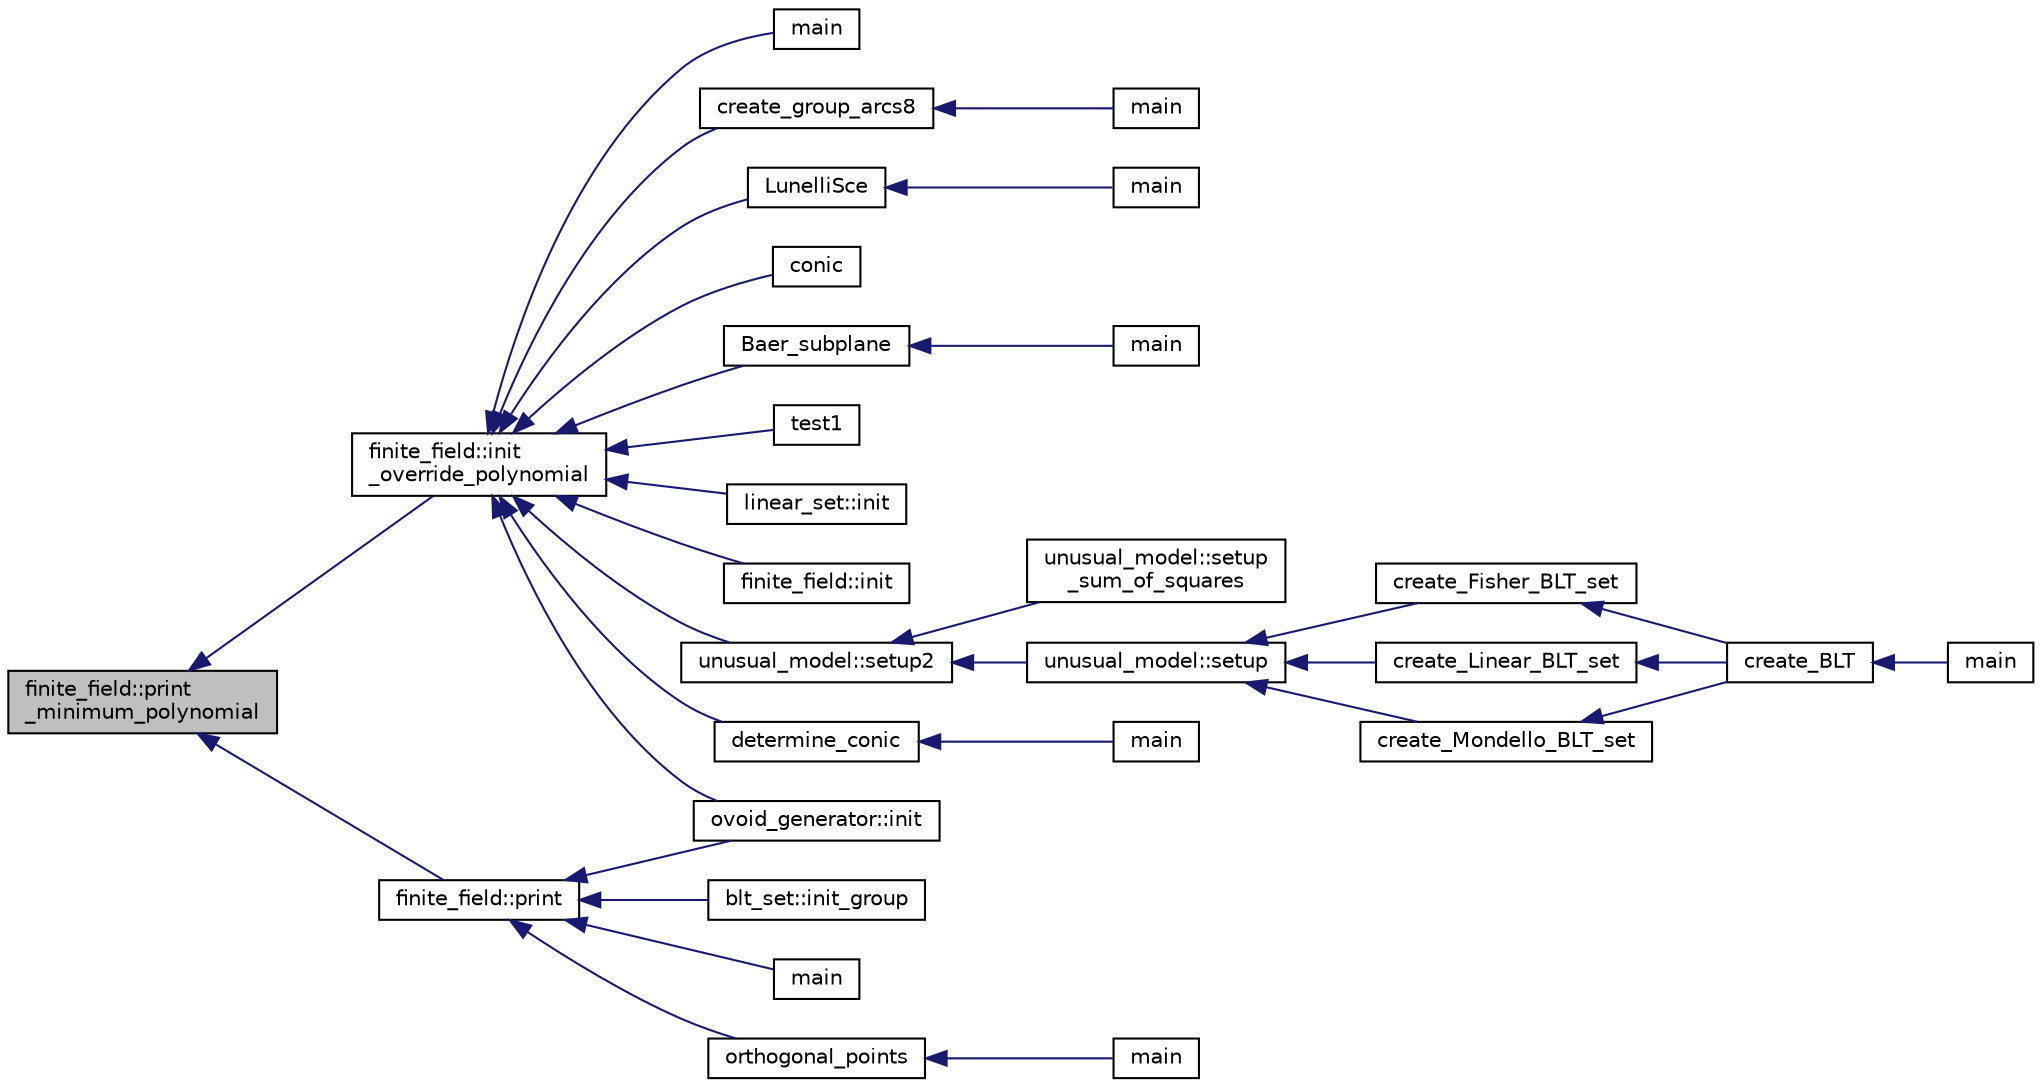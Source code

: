 digraph "finite_field::print_minimum_polynomial"
{
  edge [fontname="Helvetica",fontsize="10",labelfontname="Helvetica",labelfontsize="10"];
  node [fontname="Helvetica",fontsize="10",shape=record];
  rankdir="LR";
  Node16494 [label="finite_field::print\l_minimum_polynomial",height=0.2,width=0.4,color="black", fillcolor="grey75", style="filled", fontcolor="black"];
  Node16494 -> Node16495 [dir="back",color="midnightblue",fontsize="10",style="solid",fontname="Helvetica"];
  Node16495 [label="finite_field::init\l_override_polynomial",height=0.2,width=0.4,color="black", fillcolor="white", style="filled",URL="$df/d5a/classfinite__field.html#a39a40b052f326a05c5a1e6b13572f3e5"];
  Node16495 -> Node16496 [dir="back",color="midnightblue",fontsize="10",style="solid",fontname="Helvetica"];
  Node16496 [label="main",height=0.2,width=0.4,color="black", fillcolor="white", style="filled",URL="$d2/d11/codes_8h.html#a217dbf8b442f20279ea00b898af96f52"];
  Node16495 -> Node16497 [dir="back",color="midnightblue",fontsize="10",style="solid",fontname="Helvetica"];
  Node16497 [label="create_group_arcs8",height=0.2,width=0.4,color="black", fillcolor="white", style="filled",URL="$d1/d9e/create__group_8_c.html#a9928eebe07667a19d9ac9409e0c9702c"];
  Node16497 -> Node16498 [dir="back",color="midnightblue",fontsize="10",style="solid",fontname="Helvetica"];
  Node16498 [label="main",height=0.2,width=0.4,color="black", fillcolor="white", style="filled",URL="$d1/d9e/create__group_8_c.html#a217dbf8b442f20279ea00b898af96f52"];
  Node16495 -> Node16499 [dir="back",color="midnightblue",fontsize="10",style="solid",fontname="Helvetica"];
  Node16499 [label="LunelliSce",height=0.2,width=0.4,color="black", fillcolor="white", style="filled",URL="$d4/de8/conic_8_c.html#aff3f16a42ec8b9efa78fc209b8ab5452"];
  Node16499 -> Node16500 [dir="back",color="midnightblue",fontsize="10",style="solid",fontname="Helvetica"];
  Node16500 [label="main",height=0.2,width=0.4,color="black", fillcolor="white", style="filled",URL="$db/d67/test__hyperoval_8_c.html#a3c04138a5bfe5d72780bb7e82a18e627"];
  Node16495 -> Node16501 [dir="back",color="midnightblue",fontsize="10",style="solid",fontname="Helvetica"];
  Node16501 [label="conic",height=0.2,width=0.4,color="black", fillcolor="white", style="filled",URL="$d4/de8/conic_8_c.html#a96def9474b981a9d5831a9b48d85d652"];
  Node16495 -> Node16502 [dir="back",color="midnightblue",fontsize="10",style="solid",fontname="Helvetica"];
  Node16502 [label="ovoid_generator::init",height=0.2,width=0.4,color="black", fillcolor="white", style="filled",URL="$d3/daf/classovoid__generator.html#a44d90a4751554076f432f35089a964c2"];
  Node16495 -> Node16503 [dir="back",color="midnightblue",fontsize="10",style="solid",fontname="Helvetica"];
  Node16503 [label="Baer_subplane",height=0.2,width=0.4,color="black", fillcolor="white", style="filled",URL="$d7/d86/baer__subplane_8_c.html#a96de72c7f68c8230d5c55b7155ca1430"];
  Node16503 -> Node16504 [dir="back",color="midnightblue",fontsize="10",style="solid",fontname="Helvetica"];
  Node16504 [label="main",height=0.2,width=0.4,color="black", fillcolor="white", style="filled",URL="$d7/d86/baer__subplane_8_c.html#a3c04138a5bfe5d72780bb7e82a18e627"];
  Node16495 -> Node16505 [dir="back",color="midnightblue",fontsize="10",style="solid",fontname="Helvetica"];
  Node16505 [label="test1",height=0.2,width=0.4,color="black", fillcolor="white", style="filled",URL="$d9/db0/factor__space_8_c.html#ae2a201e46836d85cb2c5579a837b641a"];
  Node16495 -> Node16506 [dir="back",color="midnightblue",fontsize="10",style="solid",fontname="Helvetica"];
  Node16506 [label="linear_set::init",height=0.2,width=0.4,color="black", fillcolor="white", style="filled",URL="$dd/d86/classlinear__set.html#a7ab24e84423749047d5465cb15505475"];
  Node16495 -> Node16507 [dir="back",color="midnightblue",fontsize="10",style="solid",fontname="Helvetica"];
  Node16507 [label="finite_field::init",height=0.2,width=0.4,color="black", fillcolor="white", style="filled",URL="$df/d5a/classfinite__field.html#af3a64c2b33179e383025e071514bb9cd"];
  Node16495 -> Node16508 [dir="back",color="midnightblue",fontsize="10",style="solid",fontname="Helvetica"];
  Node16508 [label="unusual_model::setup2",height=0.2,width=0.4,color="black", fillcolor="white", style="filled",URL="$dc/d50/classunusual__model.html#a00f7da705c24f863338828447abf7aae"];
  Node16508 -> Node16509 [dir="back",color="midnightblue",fontsize="10",style="solid",fontname="Helvetica"];
  Node16509 [label="unusual_model::setup\l_sum_of_squares",height=0.2,width=0.4,color="black", fillcolor="white", style="filled",URL="$dc/d50/classunusual__model.html#ab330b51451b34a5291ee5707ef725eff"];
  Node16508 -> Node16510 [dir="back",color="midnightblue",fontsize="10",style="solid",fontname="Helvetica"];
  Node16510 [label="unusual_model::setup",height=0.2,width=0.4,color="black", fillcolor="white", style="filled",URL="$dc/d50/classunusual__model.html#adb517fd342dd2ed2d0cc117211ac1c0d"];
  Node16510 -> Node16511 [dir="back",color="midnightblue",fontsize="10",style="solid",fontname="Helvetica"];
  Node16511 [label="create_Fisher_BLT_set",height=0.2,width=0.4,color="black", fillcolor="white", style="filled",URL="$d4/d67/geometry_8h.html#ad970fc96c238a422a64338691f8b91cc"];
  Node16511 -> Node16512 [dir="back",color="midnightblue",fontsize="10",style="solid",fontname="Helvetica"];
  Node16512 [label="create_BLT",height=0.2,width=0.4,color="black", fillcolor="white", style="filled",URL="$d4/d67/geometry_8h.html#a5a6f4081a90668e2e95f8e4886d241d9"];
  Node16512 -> Node16513 [dir="back",color="midnightblue",fontsize="10",style="solid",fontname="Helvetica"];
  Node16513 [label="main",height=0.2,width=0.4,color="black", fillcolor="white", style="filled",URL="$d4/d6e/make__something_8_c.html#a217dbf8b442f20279ea00b898af96f52"];
  Node16510 -> Node16514 [dir="back",color="midnightblue",fontsize="10",style="solid",fontname="Helvetica"];
  Node16514 [label="create_Linear_BLT_set",height=0.2,width=0.4,color="black", fillcolor="white", style="filled",URL="$d4/d67/geometry_8h.html#a9a35af1dd478ad49c6922240bfff89dd"];
  Node16514 -> Node16512 [dir="back",color="midnightblue",fontsize="10",style="solid",fontname="Helvetica"];
  Node16510 -> Node16515 [dir="back",color="midnightblue",fontsize="10",style="solid",fontname="Helvetica"];
  Node16515 [label="create_Mondello_BLT_set",height=0.2,width=0.4,color="black", fillcolor="white", style="filled",URL="$d4/d67/geometry_8h.html#ab6f68b0ad3b8ccc37d88073576930ea8"];
  Node16515 -> Node16512 [dir="back",color="midnightblue",fontsize="10",style="solid",fontname="Helvetica"];
  Node16495 -> Node16516 [dir="back",color="midnightblue",fontsize="10",style="solid",fontname="Helvetica"];
  Node16516 [label="determine_conic",height=0.2,width=0.4,color="black", fillcolor="white", style="filled",URL="$d5/d87/globals_8h.html#a1f36b2be45a6576165929165abb56f1e"];
  Node16516 -> Node16517 [dir="back",color="midnightblue",fontsize="10",style="solid",fontname="Helvetica"];
  Node16517 [label="main",height=0.2,width=0.4,color="black", fillcolor="white", style="filled",URL="$d4/de8/conic_8_c.html#a3c04138a5bfe5d72780bb7e82a18e627"];
  Node16494 -> Node16518 [dir="back",color="midnightblue",fontsize="10",style="solid",fontname="Helvetica"];
  Node16518 [label="finite_field::print",height=0.2,width=0.4,color="black", fillcolor="white", style="filled",URL="$df/d5a/classfinite__field.html#a447940f58fdec6c099784a3e50501926"];
  Node16518 -> Node16519 [dir="back",color="midnightblue",fontsize="10",style="solid",fontname="Helvetica"];
  Node16519 [label="blt_set::init_group",height=0.2,width=0.4,color="black", fillcolor="white", style="filled",URL="$d1/d3d/classblt__set.html#a9e5aede3bbac6f5e1dd31a8965bba200"];
  Node16518 -> Node16520 [dir="back",color="midnightblue",fontsize="10",style="solid",fontname="Helvetica"];
  Node16520 [label="main",height=0.2,width=0.4,color="black", fillcolor="white", style="filled",URL="$d1/d15/apps_2combinatorics_2orthogonal_8_c.html#a3c04138a5bfe5d72780bb7e82a18e627"];
  Node16518 -> Node16502 [dir="back",color="midnightblue",fontsize="10",style="solid",fontname="Helvetica"];
  Node16518 -> Node16521 [dir="back",color="midnightblue",fontsize="10",style="solid",fontname="Helvetica"];
  Node16521 [label="orthogonal_points",height=0.2,width=0.4,color="black", fillcolor="white", style="filled",URL="$d7/d83/points_8_c.html#a2a86a595e599aecd619f0046595252e4"];
  Node16521 -> Node16522 [dir="back",color="midnightblue",fontsize="10",style="solid",fontname="Helvetica"];
  Node16522 [label="main",height=0.2,width=0.4,color="black", fillcolor="white", style="filled",URL="$d7/d83/points_8_c.html#a3c04138a5bfe5d72780bb7e82a18e627"];
}
